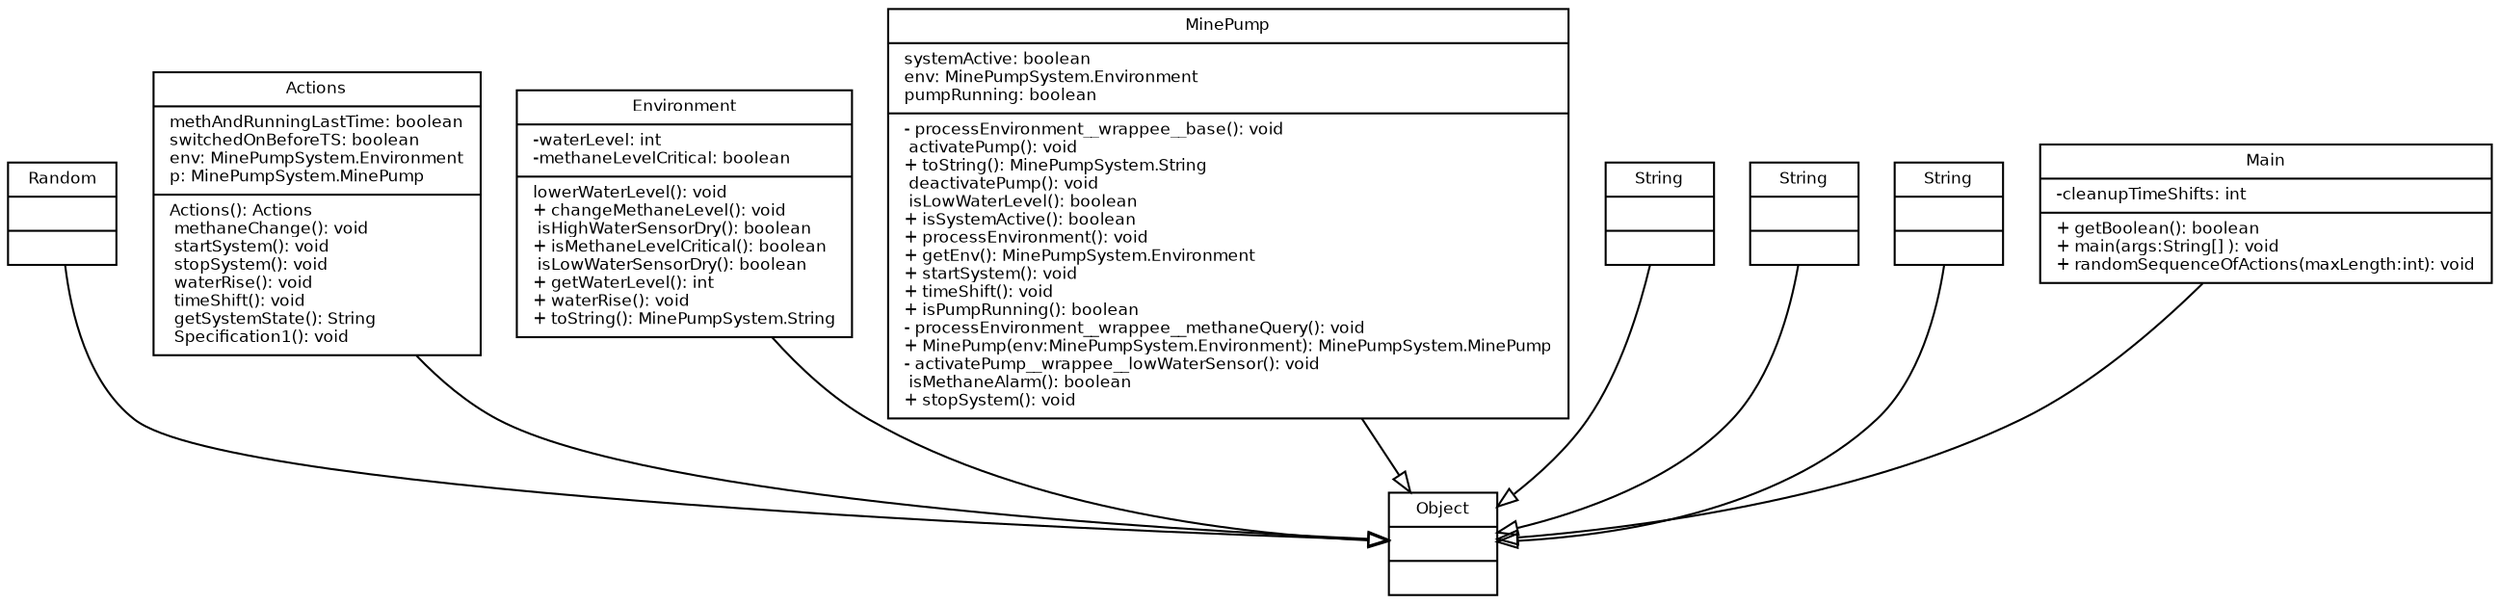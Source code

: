 digraph TypeHierarchy { 
        fontname = "Bitstream Vera Sans"
        fontsize = 8

        node [
                  fontname = "Bitstream Vera Sans"
                  fontsize = 8
                  shape = "record"
        ]

        edge [
                  fontname = "Bitstream Vera Sans"
                  fontsize = 8
        ]

        Random [
                  label = "{Random||}"
        ]

        Actions [
                  label = "{Actions|methAndRunningLastTime: boolean\lswitchedOnBeforeTS: boolean\lenv: MinePumpSystem.Environment\lp: MinePumpSystem.MinePump\l| Actions(): Actions\l methaneChange(): void\l startSystem(): void\l stopSystem(): void\l waterRise(): void\l timeShift(): void\l getSystemState(): String\l Specification1(): void\l}"
        ]

        MinePumpSystem_Environment [
                  label = "{Environment|-waterLevel: int\l-methaneLevelCritical: boolean\l| lowerWaterLevel(): void\l+ changeMethaneLevel(): void\l isHighWaterSensorDry(): boolean\l+ isMethaneLevelCritical(): boolean\l isLowWaterSensorDry(): boolean\l+ getWaterLevel(): int\l+ waterRise(): void\l+ toString(): MinePumpSystem.String\l}"
        ]

        MinePumpSystem_MinePump [
                  label = "{MinePump|systemActive: boolean\lenv: MinePumpSystem.Environment\lpumpRunning: boolean\l|- processEnvironment__wrappee__base(): void\l activatePump(): void\l+ toString(): MinePumpSystem.String\l deactivatePump(): void\l isLowWaterLevel(): boolean\l+ isSystemActive(): boolean\l+ processEnvironment(): void\l+ getEnv(): MinePumpSystem.Environment\l+ startSystem(): void\l+ timeShift(): void\l+ isPumpRunning(): boolean\l- processEnvironment__wrappee__methaneQuery(): void\l+ MinePump(env:MinePumpSystem.Environment): MinePumpSystem.MinePump\l- activatePump__wrappee__lowWaterSensor(): void\l isMethaneAlarm(): boolean\l+ stopSystem(): void\l}"
        ]

        String [
                  label = "{String||}"
        ]

        java_lang_String [
                  label = "{String||}"
        ]

        java_lang_Object [
                  label = "{Object||}"
        ]

        MinePumpSystem_String [
                  label = "{String||}"
        ]

        Main [
                  label = "{Main|-cleanupTimeShifts: int\l|+ getBoolean(): boolean\l+ main(args:String[] ): void\l+ randomSequenceOfActions(maxLength:int): void\l}"
        ]

        edge [
                  arrowhead = "empty"
                  style = "solid"
                  arrowtail = "none"
        ]

        Random -> java_lang_Object
        Actions -> java_lang_Object
        MinePumpSystem_Environment -> java_lang_Object
        MinePumpSystem_MinePump -> java_lang_Object
        String -> java_lang_Object
        java_lang_String -> java_lang_Object
        MinePumpSystem_String -> java_lang_Object
        Main -> java_lang_Object
        edge [
                  arrowhead = "empty"
                  style = "dashed"
                  arrowtail = "none"
        ]

        edge [
                  arrowhead = "normal"
                  style = "solid"
                  arrowtail = "odot"
        ]

}
